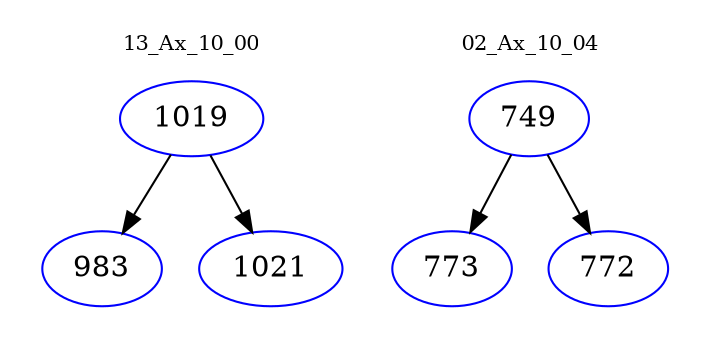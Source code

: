 digraph{
subgraph cluster_0 {
color = white
label = "13_Ax_10_00";
fontsize=10;
T0_1019 [label="1019", color="blue"]
T0_1019 -> T0_983 [color="black"]
T0_983 [label="983", color="blue"]
T0_1019 -> T0_1021 [color="black"]
T0_1021 [label="1021", color="blue"]
}
subgraph cluster_1 {
color = white
label = "02_Ax_10_04";
fontsize=10;
T1_749 [label="749", color="blue"]
T1_749 -> T1_773 [color="black"]
T1_773 [label="773", color="blue"]
T1_749 -> T1_772 [color="black"]
T1_772 [label="772", color="blue"]
}
}
